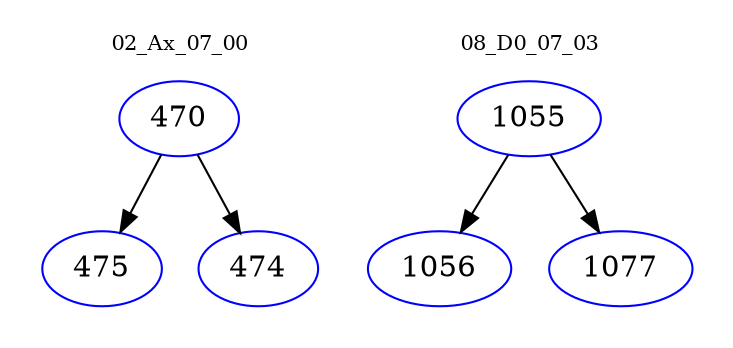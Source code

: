 digraph{
subgraph cluster_0 {
color = white
label = "02_Ax_07_00";
fontsize=10;
T0_470 [label="470", color="blue"]
T0_470 -> T0_475 [color="black"]
T0_475 [label="475", color="blue"]
T0_470 -> T0_474 [color="black"]
T0_474 [label="474", color="blue"]
}
subgraph cluster_1 {
color = white
label = "08_D0_07_03";
fontsize=10;
T1_1055 [label="1055", color="blue"]
T1_1055 -> T1_1056 [color="black"]
T1_1056 [label="1056", color="blue"]
T1_1055 -> T1_1077 [color="black"]
T1_1077 [label="1077", color="blue"]
}
}
